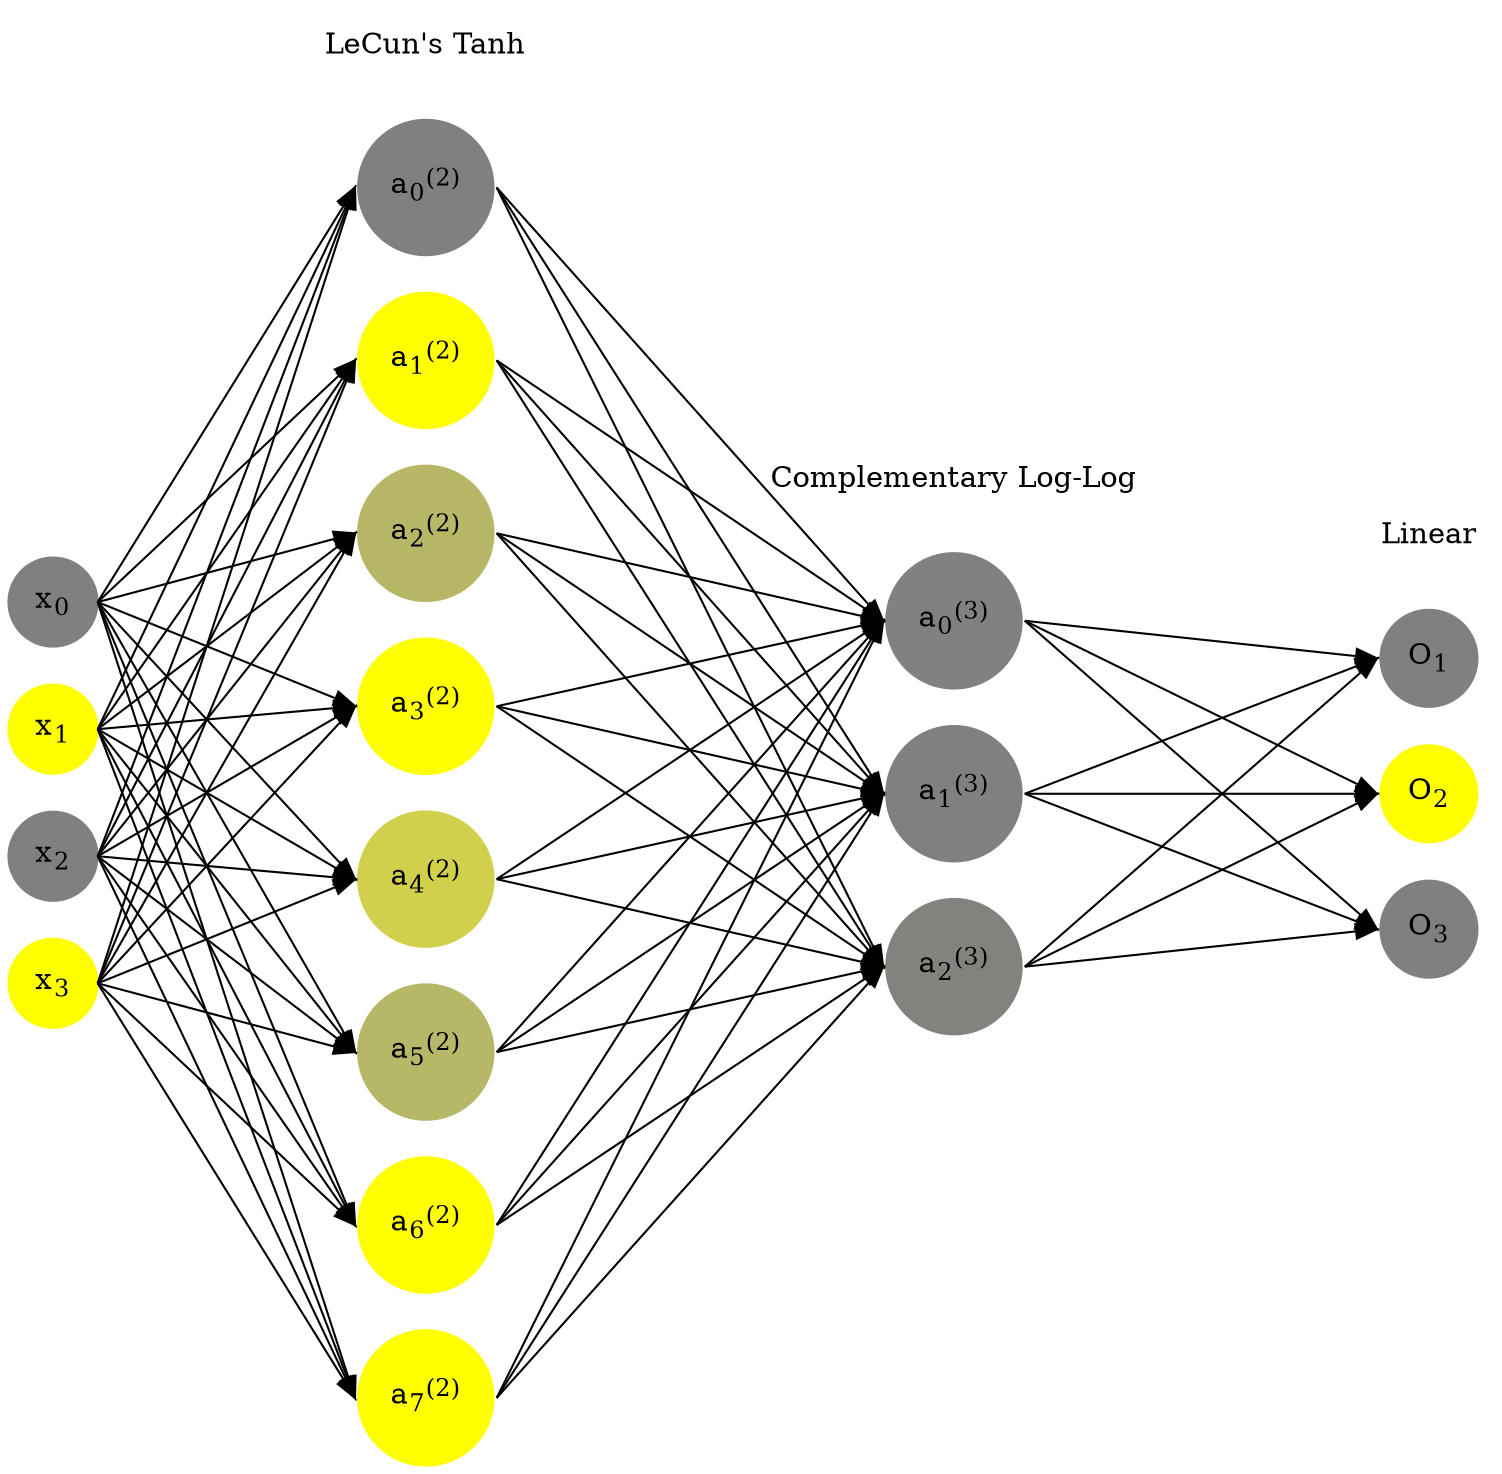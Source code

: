 digraph G {
	rankdir = LR;
	splines=false;
	edge[style=invis];
	ranksep= 1.4;
	{
	node [shape=circle, color="0.1667, 0.0, 0.5", style=filled, fillcolor="0.1667, 0.0, 0.5"];
	x0 [label=<x<sub>0</sub>>];
	}
	{
	node [shape=circle, color="0.1667, 1.0, 1.0", style=filled, fillcolor="0.1667, 1.0, 1.0"];
	x1 [label=<x<sub>1</sub>>];
	}
	{
	node [shape=circle, color="0.1667, 0.0, 0.5", style=filled, fillcolor="0.1667, 0.0, 0.5"];
	x2 [label=<x<sub>2</sub>>];
	}
	{
	node [shape=circle, color="0.1667, 1.0, 1.0", style=filled, fillcolor="0.1667, 1.0, 1.0"];
	x3 [label=<x<sub>3</sub>>];
	}
	{
	node [shape=circle, color="0.1667, 0.003024, 0.501512", style=filled, fillcolor="0.1667, 0.003024, 0.501512"];
	a02 [label=<a<sub>0</sub><sup>(2)</sup>>];
	}
	{
	node [shape=circle, color="0.1667, 1.188934, 1.094467", style=filled, fillcolor="0.1667, 1.188934, 1.094467"];
	a12 [label=<a<sub>1</sub><sup>(2)</sup>>];
	}
	{
	node [shape=circle, color="0.1667, 0.436808, 0.718404", style=filled, fillcolor="0.1667, 0.436808, 0.718404"];
	a22 [label=<a<sub>2</sub><sup>(2)</sup>>];
	}
	{
	node [shape=circle, color="0.1667, 1.024481, 1.012240", style=filled, fillcolor="0.1667, 1.024481, 1.012240"];
	a32 [label=<a<sub>3</sub><sup>(2)</sup>>];
	}
	{
	node [shape=circle, color="0.1667, 0.627451, 0.813726", style=filled, fillcolor="0.1667, 0.627451, 0.813726"];
	a42 [label=<a<sub>4</sub><sup>(2)</sup>>];
	}
	{
	node [shape=circle, color="0.1667, 0.430642, 0.715321", style=filled, fillcolor="0.1667, 0.430642, 0.715321"];
	a52 [label=<a<sub>5</sub><sup>(2)</sup>>];
	}
	{
	node [shape=circle, color="0.1667, 1.044777, 1.022388", style=filled, fillcolor="0.1667, 1.044777, 1.022388"];
	a62 [label=<a<sub>6</sub><sup>(2)</sup>>];
	}
	{
	node [shape=circle, color="0.1667, 1.194272, 1.097136", style=filled, fillcolor="0.1667, 1.194272, 1.097136"];
	a72 [label=<a<sub>7</sub><sup>(2)</sup>>];
	}
	{
	node [shape=circle, color="0.1667, 0.011695, 0.505847", style=filled, fillcolor="0.1667, 0.011695, 0.505847"];
	a03 [label=<a<sub>0</sub><sup>(3)</sup>>];
	}
	{
	node [shape=circle, color="0.1667, 0.006977, 0.503489", style=filled, fillcolor="0.1667, 0.006977, 0.503489"];
	a13 [label=<a<sub>1</sub><sup>(3)</sup>>];
	}
	{
	node [shape=circle, color="0.1667, 0.021225, 0.510613", style=filled, fillcolor="0.1667, 0.021225, 0.510613"];
	a23 [label=<a<sub>2</sub><sup>(3)</sup>>];
	}
	{
	node [shape=circle, color="0.1667, 0.0, 0.5", style=filled, fillcolor="0.1667, 0.0, 0.5"];
	O1 [label=<O<sub>1</sub>>];
	}
	{
	node [shape=circle, color="0.1667, 1.0, 1.0", style=filled, fillcolor="0.1667, 1.0, 1.0"];
	O2 [label=<O<sub>2</sub>>];
	}
	{
	node [shape=circle, color="0.1667, 0.0, 0.5", style=filled, fillcolor="0.1667, 0.0, 0.5"];
	O3 [label=<O<sub>3</sub>>];
	}
	{
	rank=same;
	x0->x1->x2->x3;
	}
	{
	rank=same;
	a02->a12->a22->a32->a42->a52->a62->a72;
	}
	{
	rank=same;
	a03->a13->a23;
	}
	{
	rank=same;
	O1->O2->O3;
	}
	l1 [shape=plaintext,label="LeCun's Tanh"];
	l1->a02;
	{rank=same; l1;a02};
	l2 [shape=plaintext,label="Complementary Log-Log"];
	l2->a03;
	{rank=same; l2;a03};
	l3 [shape=plaintext,label="Linear"];
	l3->O1;
	{rank=same; l3;O1};
edge[style=solid, tailport=e, headport=w];
	{x0;x1;x2;x3} -> {a02;a12;a22;a32;a42;a52;a62;a72};
	{a02;a12;a22;a32;a42;a52;a62;a72} -> {a03;a13;a23};
	{a03;a13;a23} -> {O1,O2,O3};
}